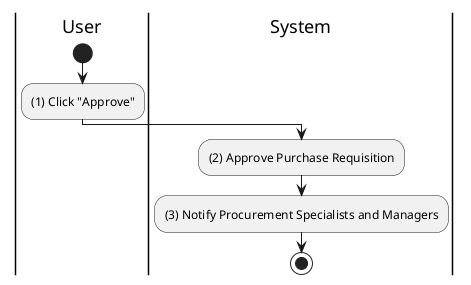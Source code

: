 @startuml purchase-requisition-approve
|u|User
|s|System

|u|
start
:(1) Click "Approve";

|s|
:(2) Approve Purchase Requisition;
:(3) Notify Procurement Specialists and Managers;
stop
@enduml